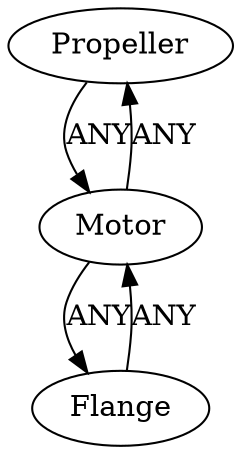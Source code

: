 /* Created by igraph 0.10.2 */
digraph {
  0 [
    instance=Propeller_instance_4
    label=Propeller
  ];
  1 [
    instance=Motor_instance_3
    label=Motor
  ];
  2 [
    instance=Flange_instance_4
    label=Flange
  ];

  0 -> 1 [
    label=ANY
  ];
  1 -> 0 [
    label=ANY
  ];
  1 -> 2 [
    label=ANY
  ];
  2 -> 1 [
    label=ANY
  ];
}
